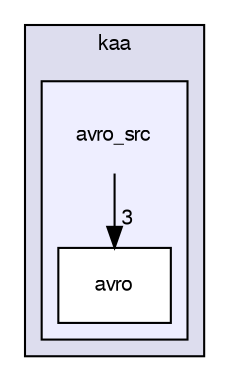 digraph "/var/lib/jenkins/workspace/kaa_stable/client/client-multi/client-c/src/kaa/avro_src" {
  bgcolor=transparent;
  compound=true
  node [ fontsize="10", fontname="FreeSans"];
  edge [ labelfontsize="10", labelfontname="FreeSans"];
  subgraph clusterdir_08cd018e1ae44a7fd9aa444acd113371 {
    graph [ bgcolor="#ddddee", pencolor="black", label="kaa" fontname="FreeSans", fontsize="10", URL="dir_08cd018e1ae44a7fd9aa444acd113371.html"]
  subgraph clusterdir_65752619d29c699bd93c033aa352cab5 {
    graph [ bgcolor="#eeeeff", pencolor="black", label="" URL="dir_65752619d29c699bd93c033aa352cab5.html"];
    dir_65752619d29c699bd93c033aa352cab5 [shape=plaintext label="avro_src"];
    dir_2ec659c12e566bfcae0403137547bd6f [shape=box label="avro" color="black" fillcolor="white" style="filled" URL="dir_2ec659c12e566bfcae0403137547bd6f.html"];
  }
  }
  dir_65752619d29c699bd93c033aa352cab5->dir_2ec659c12e566bfcae0403137547bd6f [headlabel="3", labeldistance=1.5 headhref="dir_000010_000011.html"];
}
